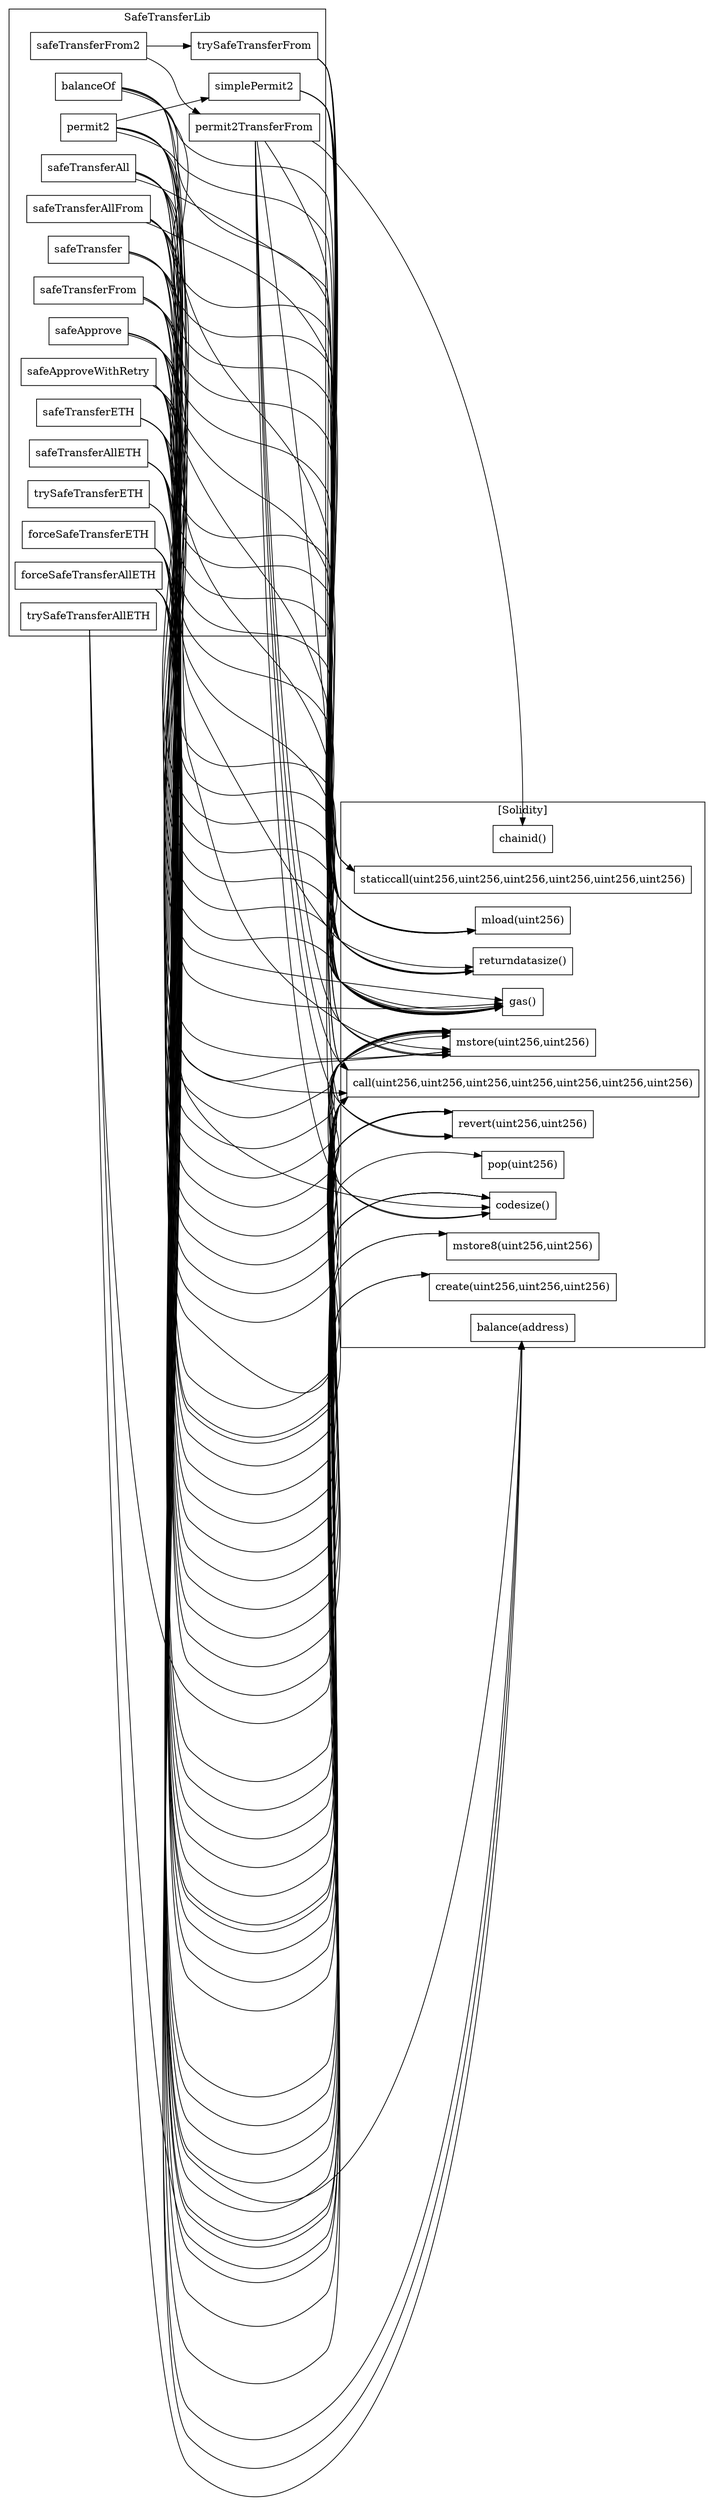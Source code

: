 strict digraph {
rankdir="LR"
node [shape=box]
subgraph cluster_333_SafeTransferLib {
label = "SafeTransferLib"
"333_safeApproveWithRetry" [label="safeApproveWithRetry"]
"333_safeTransferFrom2" [label="safeTransferFrom2"]
"333_safeTransferAllETH" [label="safeTransferAllETH"]
"333_permit2TransferFrom" [label="permit2TransferFrom"]
"333_simplePermit2" [label="simplePermit2"]
"333_safeApprove" [label="safeApprove"]
"333_forceSafeTransferAllETH" [label="forceSafeTransferAllETH"]
"333_balanceOf" [label="balanceOf"]
"333_safeTransferAllFrom" [label="safeTransferAllFrom"]
"333_trySafeTransferAllETH" [label="trySafeTransferAllETH"]
"333_safeTransferFrom" [label="safeTransferFrom"]
"333_forceSafeTransferETH" [label="forceSafeTransferETH"]
"333_safeTransferETH" [label="safeTransferETH"]
"333_trySafeTransferETH" [label="trySafeTransferETH"]
"333_permit2" [label="permit2"]
"333_safeTransfer" [label="safeTransfer"]
"333_safeTransferAll" [label="safeTransferAll"]
"333_trySafeTransferFrom" [label="trySafeTransferFrom"]
"333_permit2" -> "333_simplePermit2"
"333_safeTransferFrom2" -> "333_permit2TransferFrom"
"333_safeTransferFrom2" -> "333_trySafeTransferFrom"
}subgraph cluster_solidity {
label = "[Solidity]"
"mload(uint256)" 
"mstore8(uint256,uint256)" 
"revert(uint256,uint256)" 
"returndatasize()" 
"gas()" 
"create(uint256,uint256,uint256)" 
"staticcall(uint256,uint256,uint256,uint256,uint256,uint256)" 
"chainid()" 
"balance(address)" 
"mstore(uint256,uint256)" 
"pop(uint256)" 
"codesize()" 
"call(uint256,uint256,uint256,uint256,uint256,uint256,uint256)" 
"333_safeTransferAll" -> "call(uint256,uint256,uint256,uint256,uint256,uint256,uint256)"
"333_permit2TransferFrom" -> "call(uint256,uint256,uint256,uint256,uint256,uint256,uint256)"
"333_simplePermit2" -> "revert(uint256,uint256)"
"333_safeTransferAllFrom" -> "gas()"
"333_permit2TransferFrom" -> "chainid()"
"333_forceSafeTransferETH" -> "create(uint256,uint256,uint256)"
"333_safeApproveWithRetry" -> "pop(uint256)"
"333_safeTransferAllFrom" -> "mstore(uint256,uint256)"
"333_safeTransferAll" -> "mstore(uint256,uint256)"
"333_forceSafeTransferAllETH" -> "mstore(uint256,uint256)"
"333_simplePermit2" -> "staticcall(uint256,uint256,uint256,uint256,uint256,uint256)"
"333_trySafeTransferETH" -> "call(uint256,uint256,uint256,uint256,uint256,uint256,uint256)"
"333_balanceOf" -> "gas()"
"333_safeTransferAllETH" -> "mstore(uint256,uint256)"
"333_safeTransferETH" -> "call(uint256,uint256,uint256,uint256,uint256,uint256,uint256)"
"333_balanceOf" -> "mstore(uint256,uint256)"
"333_simplePermit2" -> "gas()"
"333_simplePermit2" -> "codesize()"
"333_simplePermit2" -> "returndatasize()"
"333_safeTransferFrom" -> "revert(uint256,uint256)"
"333_forceSafeTransferAllETH" -> "call(uint256,uint256,uint256,uint256,uint256,uint256,uint256)"
"333_balanceOf" -> "staticcall(uint256,uint256,uint256,uint256,uint256,uint256)"
"333_safeTransferETH" -> "codesize()"
"333_simplePermit2" -> "mload(uint256)"
"333_permit2TransferFrom" -> "codesize()"
"333_safeTransfer" -> "mload(uint256)"
"333_forceSafeTransferAllETH" -> "revert(uint256,uint256)"
"333_safeTransferAllFrom" -> "staticcall(uint256,uint256,uint256,uint256,uint256,uint256)"
"333_balanceOf" -> "mload(uint256)"
"333_permit2TransferFrom" -> "mload(uint256)"
"333_safeTransferAll" -> "revert(uint256,uint256)"
"333_safeTransferETH" -> "revert(uint256,uint256)"
"333_safeApprove" -> "gas()"
"333_permit2" -> "call(uint256,uint256,uint256,uint256,uint256,uint256,uint256)"
"333_trySafeTransferAllETH" -> "codesize()"
"333_forceSafeTransferAllETH" -> "codesize()"
"333_forceSafeTransferETH" -> "mstore8(uint256,uint256)"
"333_safeTransferAll" -> "gas()"
"333_trySafeTransferAllETH" -> "call(uint256,uint256,uint256,uint256,uint256,uint256,uint256)"
"333_permit2" -> "mload(uint256)"
"333_safeTransferAllETH" -> "call(uint256,uint256,uint256,uint256,uint256,uint256,uint256)"
"333_forceSafeTransferAllETH" -> "mstore8(uint256,uint256)"
"333_forceSafeTransferETH" -> "balance(address)"
"333_safeApprove" -> "returndatasize()"
"333_trySafeTransferAllETH" -> "balance(address)"
"333_safeApproveWithRetry" -> "codesize()"
"333_safeTransferAllFrom" -> "revert(uint256,uint256)"
"333_trySafeTransferFrom" -> "call(uint256,uint256,uint256,uint256,uint256,uint256,uint256)"
"333_safeTransferFrom" -> "call(uint256,uint256,uint256,uint256,uint256,uint256,uint256)"
"333_safeApproveWithRetry" -> "revert(uint256,uint256)"
"333_safeApproveWithRetry" -> "gas()"
"333_safeTransferAllFrom" -> "mload(uint256)"
"333_safeTransferAll" -> "mload(uint256)"
"333_safeTransferAllFrom" -> "call(uint256,uint256,uint256,uint256,uint256,uint256,uint256)"
"333_safeTransferAllETH" -> "revert(uint256,uint256)"
"333_safeTransferFrom" -> "gas()"
"333_safeTransfer" -> "call(uint256,uint256,uint256,uint256,uint256,uint256,uint256)"
"333_permit2TransferFrom" -> "revert(uint256,uint256)"
"333_forceSafeTransferETH" -> "mstore(uint256,uint256)"
"333_safeApproveWithRetry" -> "mload(uint256)"
"333_safeApprove" -> "call(uint256,uint256,uint256,uint256,uint256,uint256,uint256)"
"333_trySafeTransferETH" -> "codesize()"
"333_safeTransferFrom" -> "returndatasize()"
"333_trySafeTransferFrom" -> "gas()"
"333_safeTransferAllETH" -> "balance(address)"
"333_simplePermit2" -> "call(uint256,uint256,uint256,uint256,uint256,uint256,uint256)"
"333_forceSafeTransferETH" -> "call(uint256,uint256,uint256,uint256,uint256,uint256,uint256)"
"333_safeTransferFrom" -> "mload(uint256)"
"333_safeTransfer" -> "revert(uint256,uint256)"
"333_safeTransfer" -> "gas()"
"333_safeApproveWithRetry" -> "mstore(uint256,uint256)"
"333_permit2" -> "staticcall(uint256,uint256,uint256,uint256,uint256,uint256)"
"333_permit2" -> "gas()"
"333_safeTransfer" -> "mstore(uint256,uint256)"
"333_safeApproveWithRetry" -> "returndatasize()"
"333_simplePermit2" -> "mstore(uint256,uint256)"
"333_safeTransferAllETH" -> "gas()"
"333_safeTransferETH" -> "gas()"
"333_permit2TransferFrom" -> "mstore(uint256,uint256)"
"333_permit2TransferFrom" -> "gas()"
"333_safeApprove" -> "mstore(uint256,uint256)"
"333_safeApprove" -> "revert(uint256,uint256)"
"333_safeTransferAll" -> "returndatasize()"
"333_safeApproveWithRetry" -> "call(uint256,uint256,uint256,uint256,uint256,uint256,uint256)"
"333_forceSafeTransferETH" -> "codesize()"
"333_forceSafeTransferETH" -> "revert(uint256,uint256)"
"333_safeApprove" -> "mload(uint256)"
"333_safeTransfer" -> "returndatasize()"
"333_forceSafeTransferAllETH" -> "balance(address)"
"333_forceSafeTransferAllETH" -> "create(uint256,uint256,uint256)"
"333_safeTransferFrom" -> "mstore(uint256,uint256)"
"333_permit2" -> "codesize()"
"333_trySafeTransferFrom" -> "mload(uint256)"
"333_safeTransferETH" -> "mstore(uint256,uint256)"
"333_safeTransferAllFrom" -> "returndatasize()"
"333_safeTransferAll" -> "staticcall(uint256,uint256,uint256,uint256,uint256,uint256)"
"333_trySafeTransferFrom" -> "returndatasize()"
"333_safeTransferAllETH" -> "codesize()"
"333_permit2" -> "returndatasize()"
"333_permit2" -> "mstore(uint256,uint256)"
"333_balanceOf" -> "returndatasize()"
"333_trySafeTransferFrom" -> "mstore(uint256,uint256)"
}
}